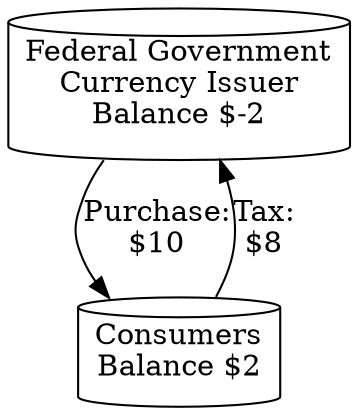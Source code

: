 digraph basic {
//rankdir="LR";

fed_gvt [shape = cylinder label = "Federal Government\nCurrency Issuer\nBalance $-2"];

consumers [shape = cylinder ; label = "Consumers\nBalance $2"];

fed_gvt -> consumers [label = "Purchase:\n$10"];

consumers -> fed_gvt [label = "Tax:\n$8"];
}